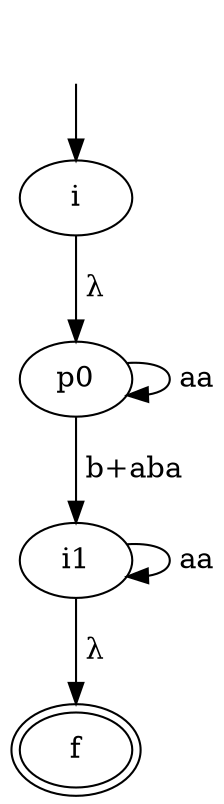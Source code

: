 digraph "AFER" {
    _nil0 [style="invis"]
    _nil0 -> i [label=""]
    i -> p0 [label=" λ"]
    p0 -> p0 [label=" aa"]
    p0 -> i1 [label=" b+aba"]
    i1 -> i1 [label=" aa"]
    i1 -> f [label=" λ"]
    f [peripheries=2]
}
